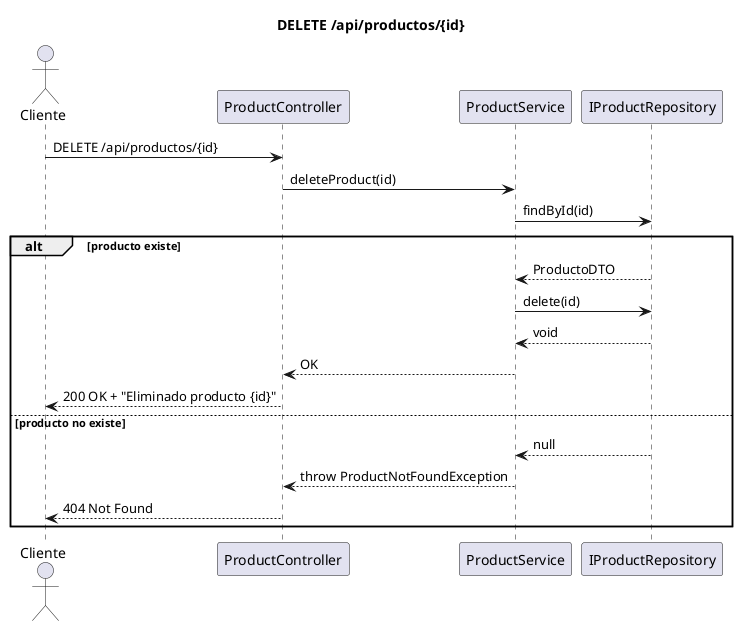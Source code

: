 @startuml
title DELETE /api/productos/{id}

actor Cliente
Cliente -> ProductController : DELETE /api/productos/{id}
ProductController -> ProductService : deleteProduct(id)
ProductService -> IProductRepository : findById(id)
alt producto existe
    IProductRepository --> ProductService : ProductoDTO
    ProductService -> IProductRepository : delete(id)
    IProductRepository --> ProductService : void
    ProductService --> ProductController : OK
    ProductController --> Cliente : 200 OK + "Eliminado producto {id}"
else producto no existe
    IProductRepository --> ProductService : null
    ProductService --> ProductController : throw ProductNotFoundException
    ProductController --> Cliente : 404 Not Found
end
@enduml
